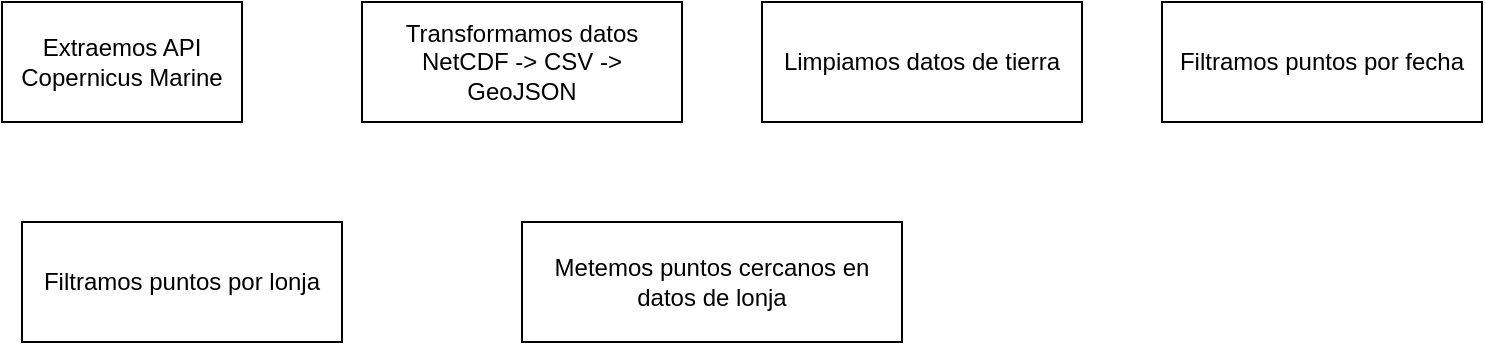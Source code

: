<mxfile version="24.1.0" type="device">
  <diagram name="Page-1" id="6STj4tvZciJd9ykKxBwa">
    <mxGraphModel dx="1434" dy="769" grid="1" gridSize="10" guides="1" tooltips="1" connect="1" arrows="1" fold="1" page="1" pageScale="1" pageWidth="850" pageHeight="1100" math="0" shadow="0">
      <root>
        <mxCell id="0" />
        <mxCell id="1" parent="0" />
        <mxCell id="qnUnbBCkJ-mArxC92wu9-1" value="Extraemos API&lt;br&gt;Copernicus Marine" style="rounded=0;whiteSpace=wrap;html=1;" vertex="1" parent="1">
          <mxGeometry x="70" y="50" width="120" height="60" as="geometry" />
        </mxCell>
        <mxCell id="qnUnbBCkJ-mArxC92wu9-2" value="&lt;div&gt;Transformamos datos&lt;/div&gt;&lt;div&gt;NetCDF -&amp;gt; CSV -&amp;gt; GeoJSON&lt;br&gt;&lt;/div&gt;" style="rounded=0;whiteSpace=wrap;html=1;" vertex="1" parent="1">
          <mxGeometry x="250" y="50" width="160" height="60" as="geometry" />
        </mxCell>
        <mxCell id="qnUnbBCkJ-mArxC92wu9-3" value="Limpiamos datos de tierra" style="rounded=0;whiteSpace=wrap;html=1;" vertex="1" parent="1">
          <mxGeometry x="450" y="50" width="160" height="60" as="geometry" />
        </mxCell>
        <mxCell id="qnUnbBCkJ-mArxC92wu9-4" value="Filtramos puntos por fecha" style="rounded=0;whiteSpace=wrap;html=1;" vertex="1" parent="1">
          <mxGeometry x="650" y="50" width="160" height="60" as="geometry" />
        </mxCell>
        <mxCell id="qnUnbBCkJ-mArxC92wu9-5" value="Filtramos puntos por lonja" style="rounded=0;whiteSpace=wrap;html=1;" vertex="1" parent="1">
          <mxGeometry x="80" y="160" width="160" height="60" as="geometry" />
        </mxCell>
        <mxCell id="qnUnbBCkJ-mArxC92wu9-6" value="Metemos puntos cercanos en datos de lonja" style="rounded=0;whiteSpace=wrap;html=1;" vertex="1" parent="1">
          <mxGeometry x="330" y="160" width="190" height="60" as="geometry" />
        </mxCell>
      </root>
    </mxGraphModel>
  </diagram>
</mxfile>
